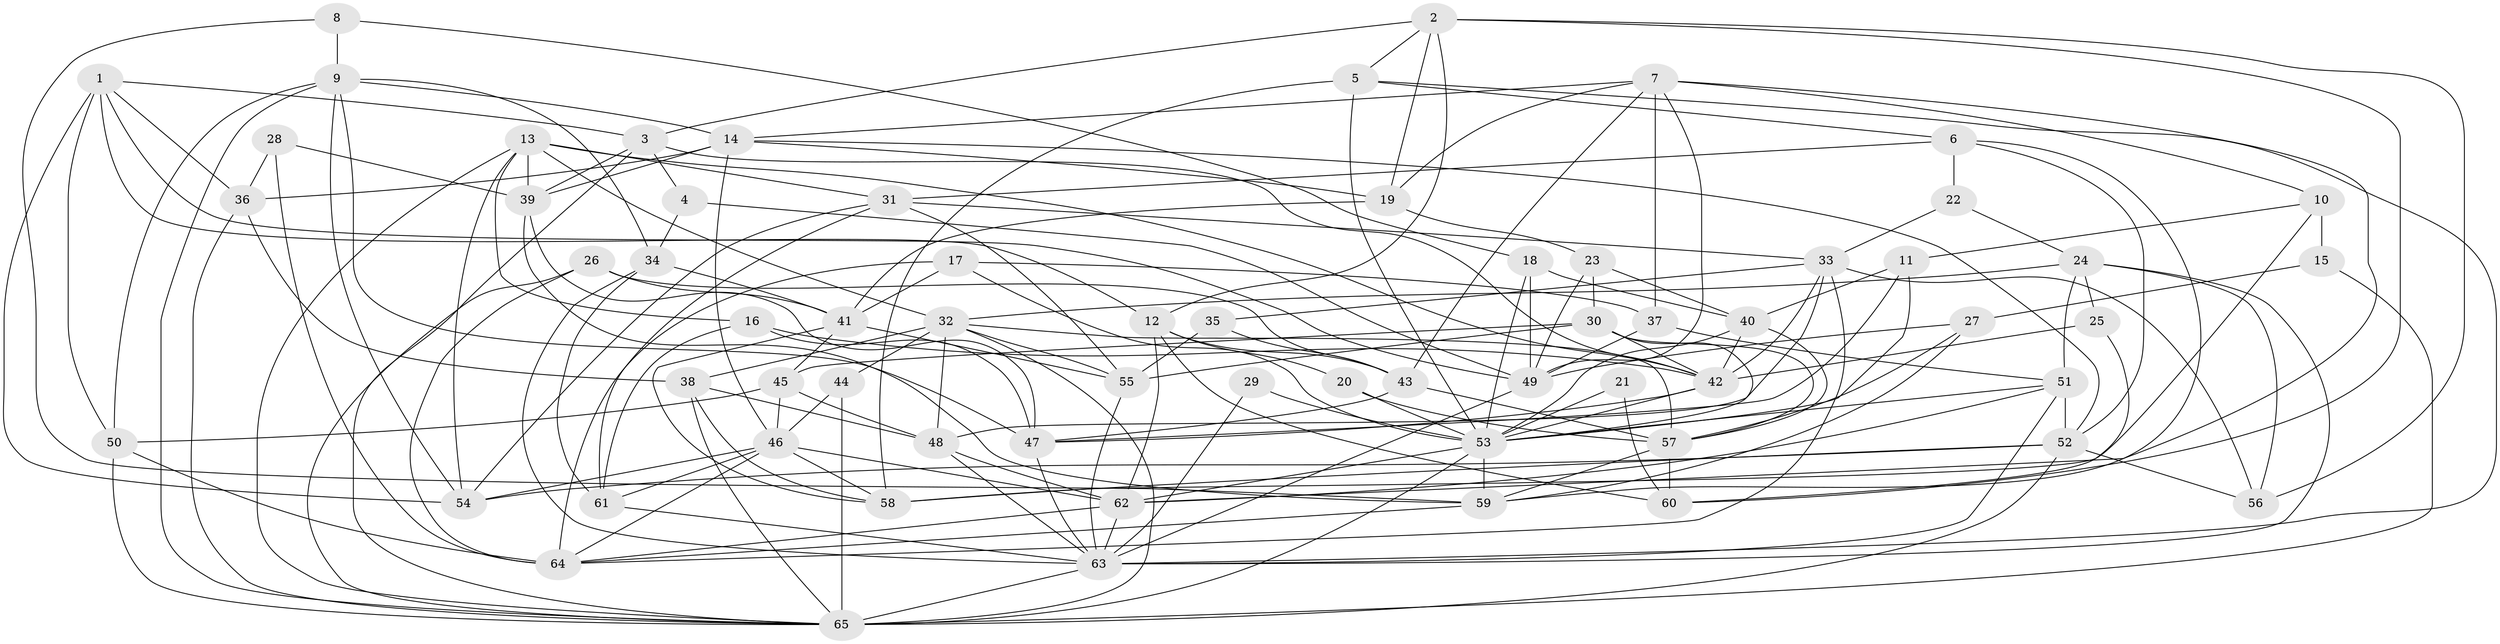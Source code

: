 // original degree distribution, {5: 0.2230769230769231, 4: 0.24615384615384617, 3: 0.34615384615384615, 9: 0.007692307692307693, 6: 0.06923076923076923, 7: 0.023076923076923078, 8: 0.007692307692307693, 2: 0.07692307692307693}
// Generated by graph-tools (version 1.1) at 2025/50/03/09/25 03:50:13]
// undirected, 65 vertices, 185 edges
graph export_dot {
graph [start="1"]
  node [color=gray90,style=filled];
  1;
  2;
  3;
  4;
  5;
  6;
  7;
  8;
  9;
  10;
  11;
  12;
  13;
  14;
  15;
  16;
  17;
  18;
  19;
  20;
  21;
  22;
  23;
  24;
  25;
  26;
  27;
  28;
  29;
  30;
  31;
  32;
  33;
  34;
  35;
  36;
  37;
  38;
  39;
  40;
  41;
  42;
  43;
  44;
  45;
  46;
  47;
  48;
  49;
  50;
  51;
  52;
  53;
  54;
  55;
  56;
  57;
  58;
  59;
  60;
  61;
  62;
  63;
  64;
  65;
  1 -- 3 [weight=1.0];
  1 -- 12 [weight=2.0];
  1 -- 36 [weight=1.0];
  1 -- 49 [weight=1.0];
  1 -- 50 [weight=1.0];
  1 -- 54 [weight=1.0];
  2 -- 3 [weight=1.0];
  2 -- 5 [weight=1.0];
  2 -- 12 [weight=1.0];
  2 -- 19 [weight=1.0];
  2 -- 56 [weight=1.0];
  2 -- 60 [weight=1.0];
  3 -- 4 [weight=1.0];
  3 -- 39 [weight=1.0];
  3 -- 42 [weight=1.0];
  3 -- 65 [weight=1.0];
  4 -- 34 [weight=1.0];
  4 -- 49 [weight=1.0];
  5 -- 6 [weight=1.0];
  5 -- 53 [weight=1.0];
  5 -- 58 [weight=1.0];
  5 -- 63 [weight=1.0];
  6 -- 22 [weight=1.0];
  6 -- 31 [weight=1.0];
  6 -- 52 [weight=1.0];
  6 -- 59 [weight=1.0];
  7 -- 10 [weight=1.0];
  7 -- 14 [weight=1.0];
  7 -- 19 [weight=1.0];
  7 -- 37 [weight=1.0];
  7 -- 43 [weight=1.0];
  7 -- 49 [weight=1.0];
  7 -- 62 [weight=1.0];
  8 -- 9 [weight=1.0];
  8 -- 18 [weight=1.0];
  8 -- 59 [weight=1.0];
  9 -- 14 [weight=1.0];
  9 -- 34 [weight=1.0];
  9 -- 47 [weight=1.0];
  9 -- 50 [weight=1.0];
  9 -- 54 [weight=1.0];
  9 -- 65 [weight=1.0];
  10 -- 11 [weight=1.0];
  10 -- 15 [weight=1.0];
  10 -- 58 [weight=1.0];
  11 -- 40 [weight=1.0];
  11 -- 47 [weight=1.0];
  11 -- 53 [weight=1.0];
  12 -- 20 [weight=1.0];
  12 -- 43 [weight=1.0];
  12 -- 60 [weight=1.0];
  12 -- 62 [weight=1.0];
  13 -- 16 [weight=1.0];
  13 -- 31 [weight=1.0];
  13 -- 32 [weight=1.0];
  13 -- 39 [weight=1.0];
  13 -- 42 [weight=1.0];
  13 -- 54 [weight=1.0];
  13 -- 65 [weight=1.0];
  14 -- 19 [weight=1.0];
  14 -- 36 [weight=1.0];
  14 -- 39 [weight=1.0];
  14 -- 46 [weight=1.0];
  14 -- 52 [weight=1.0];
  15 -- 27 [weight=1.0];
  15 -- 65 [weight=1.0];
  16 -- 42 [weight=1.0];
  16 -- 47 [weight=1.0];
  16 -- 61 [weight=1.0];
  17 -- 37 [weight=1.0];
  17 -- 41 [weight=1.0];
  17 -- 53 [weight=1.0];
  17 -- 64 [weight=1.0];
  18 -- 40 [weight=1.0];
  18 -- 49 [weight=1.0];
  18 -- 53 [weight=1.0];
  19 -- 23 [weight=1.0];
  19 -- 41 [weight=1.0];
  20 -- 53 [weight=1.0];
  20 -- 57 [weight=1.0];
  21 -- 53 [weight=1.0];
  21 -- 60 [weight=1.0];
  22 -- 24 [weight=1.0];
  22 -- 33 [weight=1.0];
  23 -- 30 [weight=1.0];
  23 -- 40 [weight=1.0];
  23 -- 49 [weight=1.0];
  24 -- 25 [weight=1.0];
  24 -- 32 [weight=1.0];
  24 -- 51 [weight=1.0];
  24 -- 56 [weight=1.0];
  24 -- 63 [weight=1.0];
  25 -- 42 [weight=1.0];
  25 -- 60 [weight=1.0];
  26 -- 41 [weight=1.0];
  26 -- 43 [weight=1.0];
  26 -- 64 [weight=1.0];
  26 -- 65 [weight=1.0];
  27 -- 49 [weight=1.0];
  27 -- 57 [weight=1.0];
  27 -- 59 [weight=1.0];
  28 -- 36 [weight=1.0];
  28 -- 39 [weight=1.0];
  28 -- 64 [weight=1.0];
  29 -- 53 [weight=1.0];
  29 -- 63 [weight=1.0];
  30 -- 42 [weight=1.0];
  30 -- 45 [weight=1.0];
  30 -- 53 [weight=1.0];
  30 -- 55 [weight=1.0];
  30 -- 57 [weight=1.0];
  31 -- 33 [weight=1.0];
  31 -- 54 [weight=1.0];
  31 -- 55 [weight=1.0];
  31 -- 61 [weight=1.0];
  32 -- 38 [weight=1.0];
  32 -- 44 [weight=1.0];
  32 -- 48 [weight=1.0];
  32 -- 55 [weight=1.0];
  32 -- 57 [weight=1.0];
  32 -- 65 [weight=1.0];
  33 -- 35 [weight=1.0];
  33 -- 42 [weight=1.0];
  33 -- 48 [weight=1.0];
  33 -- 56 [weight=1.0];
  33 -- 64 [weight=1.0];
  34 -- 41 [weight=1.0];
  34 -- 61 [weight=1.0];
  34 -- 63 [weight=1.0];
  35 -- 43 [weight=1.0];
  35 -- 55 [weight=1.0];
  36 -- 38 [weight=1.0];
  36 -- 65 [weight=1.0];
  37 -- 49 [weight=1.0];
  37 -- 51 [weight=1.0];
  38 -- 48 [weight=1.0];
  38 -- 58 [weight=1.0];
  38 -- 65 [weight=1.0];
  39 -- 47 [weight=1.0];
  39 -- 59 [weight=1.0];
  40 -- 42 [weight=1.0];
  40 -- 53 [weight=1.0];
  40 -- 57 [weight=1.0];
  41 -- 45 [weight=1.0];
  41 -- 55 [weight=1.0];
  41 -- 58 [weight=1.0];
  42 -- 47 [weight=1.0];
  42 -- 53 [weight=1.0];
  43 -- 47 [weight=1.0];
  43 -- 57 [weight=1.0];
  44 -- 46 [weight=1.0];
  44 -- 65 [weight=1.0];
  45 -- 46 [weight=1.0];
  45 -- 48 [weight=1.0];
  45 -- 50 [weight=1.0];
  46 -- 54 [weight=1.0];
  46 -- 58 [weight=1.0];
  46 -- 61 [weight=1.0];
  46 -- 62 [weight=1.0];
  46 -- 64 [weight=1.0];
  47 -- 63 [weight=1.0];
  48 -- 62 [weight=1.0];
  48 -- 63 [weight=1.0];
  49 -- 63 [weight=1.0];
  50 -- 64 [weight=1.0];
  50 -- 65 [weight=1.0];
  51 -- 52 [weight=1.0];
  51 -- 53 [weight=2.0];
  51 -- 62 [weight=1.0];
  51 -- 63 [weight=1.0];
  52 -- 54 [weight=1.0];
  52 -- 56 [weight=1.0];
  52 -- 58 [weight=1.0];
  52 -- 65 [weight=2.0];
  53 -- 59 [weight=1.0];
  53 -- 62 [weight=1.0];
  53 -- 65 [weight=2.0];
  55 -- 63 [weight=1.0];
  57 -- 59 [weight=1.0];
  57 -- 60 [weight=2.0];
  59 -- 64 [weight=1.0];
  61 -- 63 [weight=1.0];
  62 -- 63 [weight=1.0];
  62 -- 64 [weight=1.0];
  63 -- 65 [weight=1.0];
}
